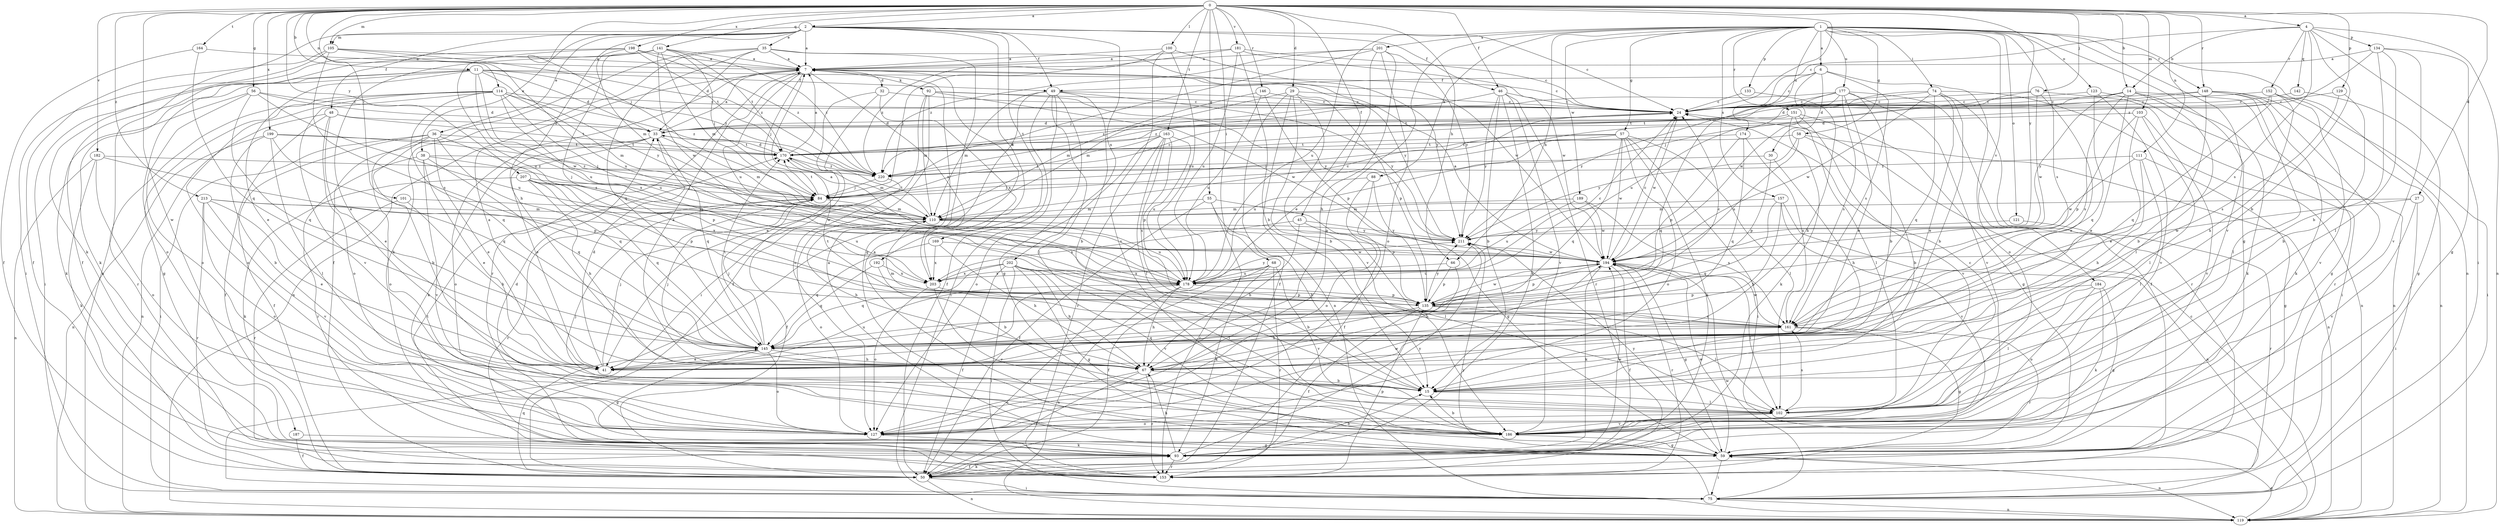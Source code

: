 strict digraph  {
0;
1;
2;
4;
6;
7;
11;
14;
15;
24;
27;
29;
30;
32;
33;
35;
36;
38;
41;
45;
46;
48;
49;
50;
55;
56;
57;
58;
59;
66;
67;
68;
74;
75;
76;
84;
88;
92;
93;
100;
101;
102;
103;
105;
110;
111;
114;
119;
121;
123;
127;
129;
133;
134;
135;
141;
142;
145;
146;
148;
151;
152;
153;
157;
161;
163;
164;
169;
170;
174;
177;
178;
181;
182;
184;
186;
187;
189;
192;
194;
198;
199;
201;
202;
203;
207;
211;
213;
220;
0 -> 2  [label=a];
0 -> 4  [label=a];
0 -> 11  [label=b];
0 -> 14  [label=b];
0 -> 24  [label=c];
0 -> 27  [label=d];
0 -> 29  [label=d];
0 -> 45  [label=f];
0 -> 46  [label=f];
0 -> 55  [label=g];
0 -> 56  [label=g];
0 -> 66  [label=h];
0 -> 68  [label=i];
0 -> 76  [label=j];
0 -> 84  [label=j];
0 -> 100  [label=l];
0 -> 101  [label=l];
0 -> 103  [label=m];
0 -> 105  [label=m];
0 -> 111  [label=n];
0 -> 114  [label=n];
0 -> 129  [label=p];
0 -> 141  [label=q];
0 -> 146  [label=r];
0 -> 148  [label=r];
0 -> 163  [label=t];
0 -> 164  [label=t];
0 -> 181  [label=v];
0 -> 182  [label=v];
0 -> 187  [label=w];
0 -> 198  [label=x];
0 -> 199  [label=x];
0 -> 207  [label=y];
0 -> 211  [label=y];
0 -> 213  [label=z];
1 -> 6  [label=a];
1 -> 57  [label=g];
1 -> 58  [label=g];
1 -> 59  [label=g];
1 -> 66  [label=h];
1 -> 74  [label=i];
1 -> 88  [label=k];
1 -> 119  [label=n];
1 -> 121  [label=o];
1 -> 123  [label=o];
1 -> 127  [label=o];
1 -> 133  [label=p];
1 -> 148  [label=r];
1 -> 151  [label=r];
1 -> 157  [label=s];
1 -> 161  [label=s];
1 -> 174  [label=u];
1 -> 177  [label=u];
1 -> 178  [label=u];
1 -> 184  [label=v];
1 -> 186  [label=v];
1 -> 189  [label=w];
1 -> 201  [label=x];
2 -> 7  [label=a];
2 -> 24  [label=c];
2 -> 35  [label=e];
2 -> 36  [label=e];
2 -> 38  [label=e];
2 -> 46  [label=f];
2 -> 48  [label=f];
2 -> 49  [label=f];
2 -> 67  [label=h];
2 -> 105  [label=m];
2 -> 119  [label=n];
2 -> 169  [label=t];
2 -> 192  [label=w];
2 -> 202  [label=x];
4 -> 14  [label=b];
4 -> 15  [label=b];
4 -> 24  [label=c];
4 -> 75  [label=i];
4 -> 119  [label=n];
4 -> 134  [label=p];
4 -> 142  [label=q];
4 -> 152  [label=r];
4 -> 161  [label=s];
6 -> 24  [label=c];
6 -> 30  [label=d];
6 -> 49  [label=f];
6 -> 127  [label=o];
6 -> 161  [label=s];
6 -> 194  [label=w];
7 -> 32  [label=d];
7 -> 84  [label=j];
7 -> 92  [label=k];
7 -> 119  [label=n];
7 -> 153  [label=r];
7 -> 178  [label=u];
7 -> 203  [label=x];
7 -> 211  [label=y];
11 -> 24  [label=c];
11 -> 33  [label=d];
11 -> 41  [label=e];
11 -> 49  [label=f];
11 -> 75  [label=i];
11 -> 93  [label=k];
11 -> 127  [label=o];
11 -> 178  [label=u];
11 -> 194  [label=w];
11 -> 211  [label=y];
11 -> 220  [label=z];
14 -> 24  [label=c];
14 -> 33  [label=d];
14 -> 41  [label=e];
14 -> 59  [label=g];
14 -> 93  [label=k];
14 -> 102  [label=l];
14 -> 161  [label=s];
14 -> 211  [label=y];
15 -> 102  [label=l];
24 -> 33  [label=d];
24 -> 194  [label=w];
27 -> 75  [label=i];
27 -> 110  [label=m];
27 -> 186  [label=v];
27 -> 194  [label=w];
29 -> 15  [label=b];
29 -> 24  [label=c];
29 -> 50  [label=f];
29 -> 110  [label=m];
29 -> 119  [label=n];
29 -> 135  [label=p];
29 -> 186  [label=v];
30 -> 67  [label=h];
30 -> 135  [label=p];
30 -> 220  [label=z];
32 -> 24  [label=c];
32 -> 50  [label=f];
32 -> 75  [label=i];
32 -> 203  [label=x];
33 -> 7  [label=a];
33 -> 41  [label=e];
33 -> 93  [label=k];
33 -> 110  [label=m];
33 -> 127  [label=o];
33 -> 145  [label=q];
33 -> 170  [label=t];
35 -> 7  [label=a];
35 -> 33  [label=d];
35 -> 50  [label=f];
35 -> 59  [label=g];
35 -> 93  [label=k];
35 -> 145  [label=q];
35 -> 194  [label=w];
36 -> 15  [label=b];
36 -> 41  [label=e];
36 -> 50  [label=f];
36 -> 75  [label=i];
36 -> 127  [label=o];
36 -> 135  [label=p];
36 -> 145  [label=q];
36 -> 170  [label=t];
38 -> 41  [label=e];
38 -> 84  [label=j];
38 -> 145  [label=q];
38 -> 153  [label=r];
38 -> 186  [label=v];
38 -> 220  [label=z];
41 -> 7  [label=a];
41 -> 33  [label=d];
41 -> 84  [label=j];
41 -> 178  [label=u];
45 -> 67  [label=h];
45 -> 102  [label=l];
45 -> 203  [label=x];
45 -> 211  [label=y];
46 -> 15  [label=b];
46 -> 24  [label=c];
46 -> 93  [label=k];
46 -> 153  [label=r];
46 -> 186  [label=v];
46 -> 211  [label=y];
46 -> 220  [label=z];
48 -> 33  [label=d];
48 -> 41  [label=e];
48 -> 50  [label=f];
48 -> 119  [label=n];
48 -> 127  [label=o];
48 -> 170  [label=t];
49 -> 15  [label=b];
49 -> 24  [label=c];
49 -> 41  [label=e];
49 -> 50  [label=f];
49 -> 59  [label=g];
49 -> 75  [label=i];
49 -> 102  [label=l];
49 -> 110  [label=m];
49 -> 211  [label=y];
50 -> 75  [label=i];
50 -> 93  [label=k];
50 -> 119  [label=n];
50 -> 145  [label=q];
55 -> 15  [label=b];
55 -> 50  [label=f];
55 -> 110  [label=m];
55 -> 135  [label=p];
55 -> 153  [label=r];
56 -> 24  [label=c];
56 -> 33  [label=d];
56 -> 93  [label=k];
56 -> 127  [label=o];
56 -> 145  [label=q];
56 -> 178  [label=u];
57 -> 75  [label=i];
57 -> 84  [label=j];
57 -> 93  [label=k];
57 -> 102  [label=l];
57 -> 127  [label=o];
57 -> 145  [label=q];
57 -> 170  [label=t];
57 -> 178  [label=u];
57 -> 194  [label=w];
58 -> 15  [label=b];
58 -> 119  [label=n];
58 -> 170  [label=t];
58 -> 178  [label=u];
58 -> 211  [label=y];
59 -> 7  [label=a];
59 -> 75  [label=i];
59 -> 119  [label=n];
59 -> 194  [label=w];
59 -> 211  [label=y];
66 -> 67  [label=h];
66 -> 135  [label=p];
66 -> 203  [label=x];
67 -> 7  [label=a];
67 -> 15  [label=b];
67 -> 50  [label=f];
67 -> 84  [label=j];
67 -> 127  [label=o];
67 -> 153  [label=r];
68 -> 50  [label=f];
68 -> 93  [label=k];
68 -> 153  [label=r];
68 -> 178  [label=u];
68 -> 186  [label=v];
68 -> 203  [label=x];
74 -> 15  [label=b];
74 -> 24  [label=c];
74 -> 41  [label=e];
74 -> 119  [label=n];
74 -> 145  [label=q];
74 -> 153  [label=r];
74 -> 170  [label=t];
74 -> 194  [label=w];
75 -> 119  [label=n];
75 -> 194  [label=w];
75 -> 211  [label=y];
76 -> 24  [label=c];
76 -> 41  [label=e];
76 -> 75  [label=i];
76 -> 170  [label=t];
76 -> 194  [label=w];
84 -> 110  [label=m];
84 -> 153  [label=r];
84 -> 170  [label=t];
88 -> 50  [label=f];
88 -> 59  [label=g];
88 -> 84  [label=j];
88 -> 127  [label=o];
92 -> 24  [label=c];
92 -> 41  [label=e];
92 -> 110  [label=m];
92 -> 127  [label=o];
92 -> 194  [label=w];
92 -> 211  [label=y];
93 -> 15  [label=b];
93 -> 50  [label=f];
93 -> 67  [label=h];
93 -> 153  [label=r];
93 -> 194  [label=w];
93 -> 211  [label=y];
100 -> 7  [label=a];
100 -> 178  [label=u];
100 -> 186  [label=v];
100 -> 211  [label=y];
100 -> 220  [label=z];
101 -> 67  [label=h];
101 -> 110  [label=m];
101 -> 153  [label=r];
102 -> 24  [label=c];
102 -> 127  [label=o];
102 -> 161  [label=s];
102 -> 186  [label=v];
103 -> 33  [label=d];
103 -> 41  [label=e];
103 -> 102  [label=l];
103 -> 135  [label=p];
103 -> 186  [label=v];
105 -> 7  [label=a];
105 -> 50  [label=f];
105 -> 93  [label=k];
105 -> 161  [label=s];
105 -> 178  [label=u];
105 -> 220  [label=z];
110 -> 24  [label=c];
110 -> 67  [label=h];
110 -> 127  [label=o];
110 -> 170  [label=t];
110 -> 178  [label=u];
110 -> 211  [label=y];
111 -> 59  [label=g];
111 -> 67  [label=h];
111 -> 102  [label=l];
111 -> 194  [label=w];
111 -> 220  [label=z];
114 -> 24  [label=c];
114 -> 59  [label=g];
114 -> 110  [label=m];
114 -> 127  [label=o];
114 -> 145  [label=q];
114 -> 153  [label=r];
114 -> 178  [label=u];
114 -> 186  [label=v];
114 -> 203  [label=x];
114 -> 220  [label=z];
119 -> 24  [label=c];
119 -> 59  [label=g];
121 -> 153  [label=r];
121 -> 211  [label=y];
123 -> 24  [label=c];
123 -> 119  [label=n];
123 -> 145  [label=q];
123 -> 186  [label=v];
127 -> 93  [label=k];
127 -> 194  [label=w];
129 -> 15  [label=b];
129 -> 24  [label=c];
129 -> 161  [label=s];
133 -> 24  [label=c];
133 -> 67  [label=h];
134 -> 7  [label=a];
134 -> 15  [label=b];
134 -> 59  [label=g];
134 -> 102  [label=l];
134 -> 186  [label=v];
134 -> 220  [label=z];
135 -> 24  [label=c];
135 -> 50  [label=f];
135 -> 67  [label=h];
135 -> 102  [label=l];
135 -> 161  [label=s];
135 -> 194  [label=w];
135 -> 211  [label=y];
141 -> 7  [label=a];
141 -> 41  [label=e];
141 -> 50  [label=f];
141 -> 84  [label=j];
141 -> 110  [label=m];
141 -> 161  [label=s];
141 -> 170  [label=t];
141 -> 194  [label=w];
141 -> 220  [label=z];
142 -> 24  [label=c];
142 -> 59  [label=g];
145 -> 41  [label=e];
145 -> 59  [label=g];
145 -> 67  [label=h];
145 -> 84  [label=j];
145 -> 127  [label=o];
145 -> 170  [label=t];
146 -> 24  [label=c];
146 -> 110  [label=m];
146 -> 135  [label=p];
146 -> 178  [label=u];
148 -> 15  [label=b];
148 -> 24  [label=c];
148 -> 84  [label=j];
148 -> 93  [label=k];
148 -> 102  [label=l];
148 -> 119  [label=n];
148 -> 153  [label=r];
151 -> 33  [label=d];
151 -> 59  [label=g];
151 -> 93  [label=k];
151 -> 102  [label=l];
151 -> 145  [label=q];
151 -> 186  [label=v];
152 -> 24  [label=c];
152 -> 67  [label=h];
152 -> 75  [label=i];
152 -> 145  [label=q];
152 -> 170  [label=t];
152 -> 186  [label=v];
153 -> 135  [label=p];
153 -> 170  [label=t];
157 -> 67  [label=h];
157 -> 110  [label=m];
157 -> 119  [label=n];
157 -> 145  [label=q];
157 -> 186  [label=v];
161 -> 59  [label=g];
161 -> 110  [label=m];
161 -> 145  [label=q];
161 -> 153  [label=r];
161 -> 170  [label=t];
161 -> 194  [label=w];
163 -> 84  [label=j];
163 -> 102  [label=l];
163 -> 127  [label=o];
163 -> 135  [label=p];
163 -> 153  [label=r];
163 -> 161  [label=s];
163 -> 170  [label=t];
163 -> 178  [label=u];
164 -> 7  [label=a];
164 -> 50  [label=f];
164 -> 145  [label=q];
169 -> 67  [label=h];
169 -> 145  [label=q];
169 -> 194  [label=w];
169 -> 203  [label=x];
170 -> 7  [label=a];
170 -> 33  [label=d];
170 -> 110  [label=m];
170 -> 220  [label=z];
174 -> 135  [label=p];
174 -> 145  [label=q];
174 -> 161  [label=s];
174 -> 170  [label=t];
177 -> 15  [label=b];
177 -> 24  [label=c];
177 -> 41  [label=e];
177 -> 50  [label=f];
177 -> 161  [label=s];
177 -> 178  [label=u];
177 -> 186  [label=v];
177 -> 211  [label=y];
177 -> 220  [label=z];
178 -> 7  [label=a];
178 -> 24  [label=c];
178 -> 50  [label=f];
178 -> 67  [label=h];
178 -> 119  [label=n];
178 -> 135  [label=p];
178 -> 211  [label=y];
181 -> 7  [label=a];
181 -> 15  [label=b];
181 -> 24  [label=c];
181 -> 84  [label=j];
181 -> 178  [label=u];
181 -> 194  [label=w];
182 -> 93  [label=k];
182 -> 119  [label=n];
182 -> 127  [label=o];
182 -> 135  [label=p];
182 -> 220  [label=z];
184 -> 59  [label=g];
184 -> 93  [label=k];
184 -> 102  [label=l];
184 -> 127  [label=o];
184 -> 135  [label=p];
186 -> 7  [label=a];
186 -> 15  [label=b];
186 -> 33  [label=d];
186 -> 59  [label=g];
186 -> 84  [label=j];
187 -> 50  [label=f];
187 -> 59  [label=g];
189 -> 110  [label=m];
189 -> 161  [label=s];
189 -> 178  [label=u];
189 -> 194  [label=w];
192 -> 15  [label=b];
192 -> 145  [label=q];
192 -> 203  [label=x];
194 -> 7  [label=a];
194 -> 24  [label=c];
194 -> 50  [label=f];
194 -> 59  [label=g];
194 -> 93  [label=k];
194 -> 102  [label=l];
194 -> 135  [label=p];
194 -> 153  [label=r];
194 -> 178  [label=u];
198 -> 7  [label=a];
198 -> 75  [label=i];
198 -> 110  [label=m];
198 -> 170  [label=t];
198 -> 178  [label=u];
198 -> 220  [label=z];
199 -> 15  [label=b];
199 -> 84  [label=j];
199 -> 102  [label=l];
199 -> 119  [label=n];
199 -> 145  [label=q];
199 -> 170  [label=t];
201 -> 7  [label=a];
201 -> 41  [label=e];
201 -> 67  [label=h];
201 -> 84  [label=j];
201 -> 127  [label=o];
201 -> 211  [label=y];
201 -> 220  [label=z];
202 -> 15  [label=b];
202 -> 50  [label=f];
202 -> 59  [label=g];
202 -> 67  [label=h];
202 -> 75  [label=i];
202 -> 102  [label=l];
202 -> 145  [label=q];
202 -> 186  [label=v];
202 -> 203  [label=x];
203 -> 127  [label=o];
203 -> 135  [label=p];
203 -> 186  [label=v];
207 -> 67  [label=h];
207 -> 84  [label=j];
207 -> 93  [label=k];
207 -> 135  [label=p];
207 -> 145  [label=q];
207 -> 194  [label=w];
207 -> 203  [label=x];
211 -> 194  [label=w];
213 -> 41  [label=e];
213 -> 110  [label=m];
213 -> 127  [label=o];
213 -> 153  [label=r];
213 -> 178  [label=u];
213 -> 186  [label=v];
220 -> 24  [label=c];
220 -> 50  [label=f];
220 -> 84  [label=j];
}

